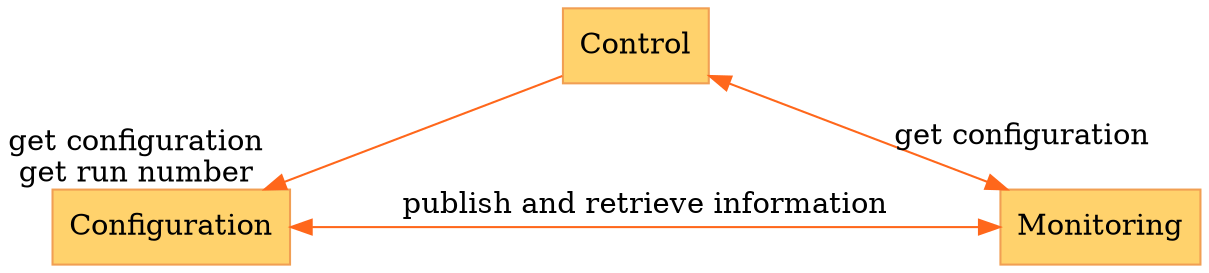 graph ccm {
        nodesep=1.5
        node[shape=box]

        node[color="#f19f53",fillcolor="#ffd26c",style=filled]
        ctr[label="Control"]
        cfg[label="Configuration"]
        mon[label="Monitoring"]

        {rank=same;
                cfg,mon}

        edge[dir=both,color="#ff671b"]
        ctr--cfg[headlabel="get configuration\nget run number",dir=forward]
        cfg--mon[label="publish and retrieve information"]
        mon--ctr[label="get configuration"]

}
